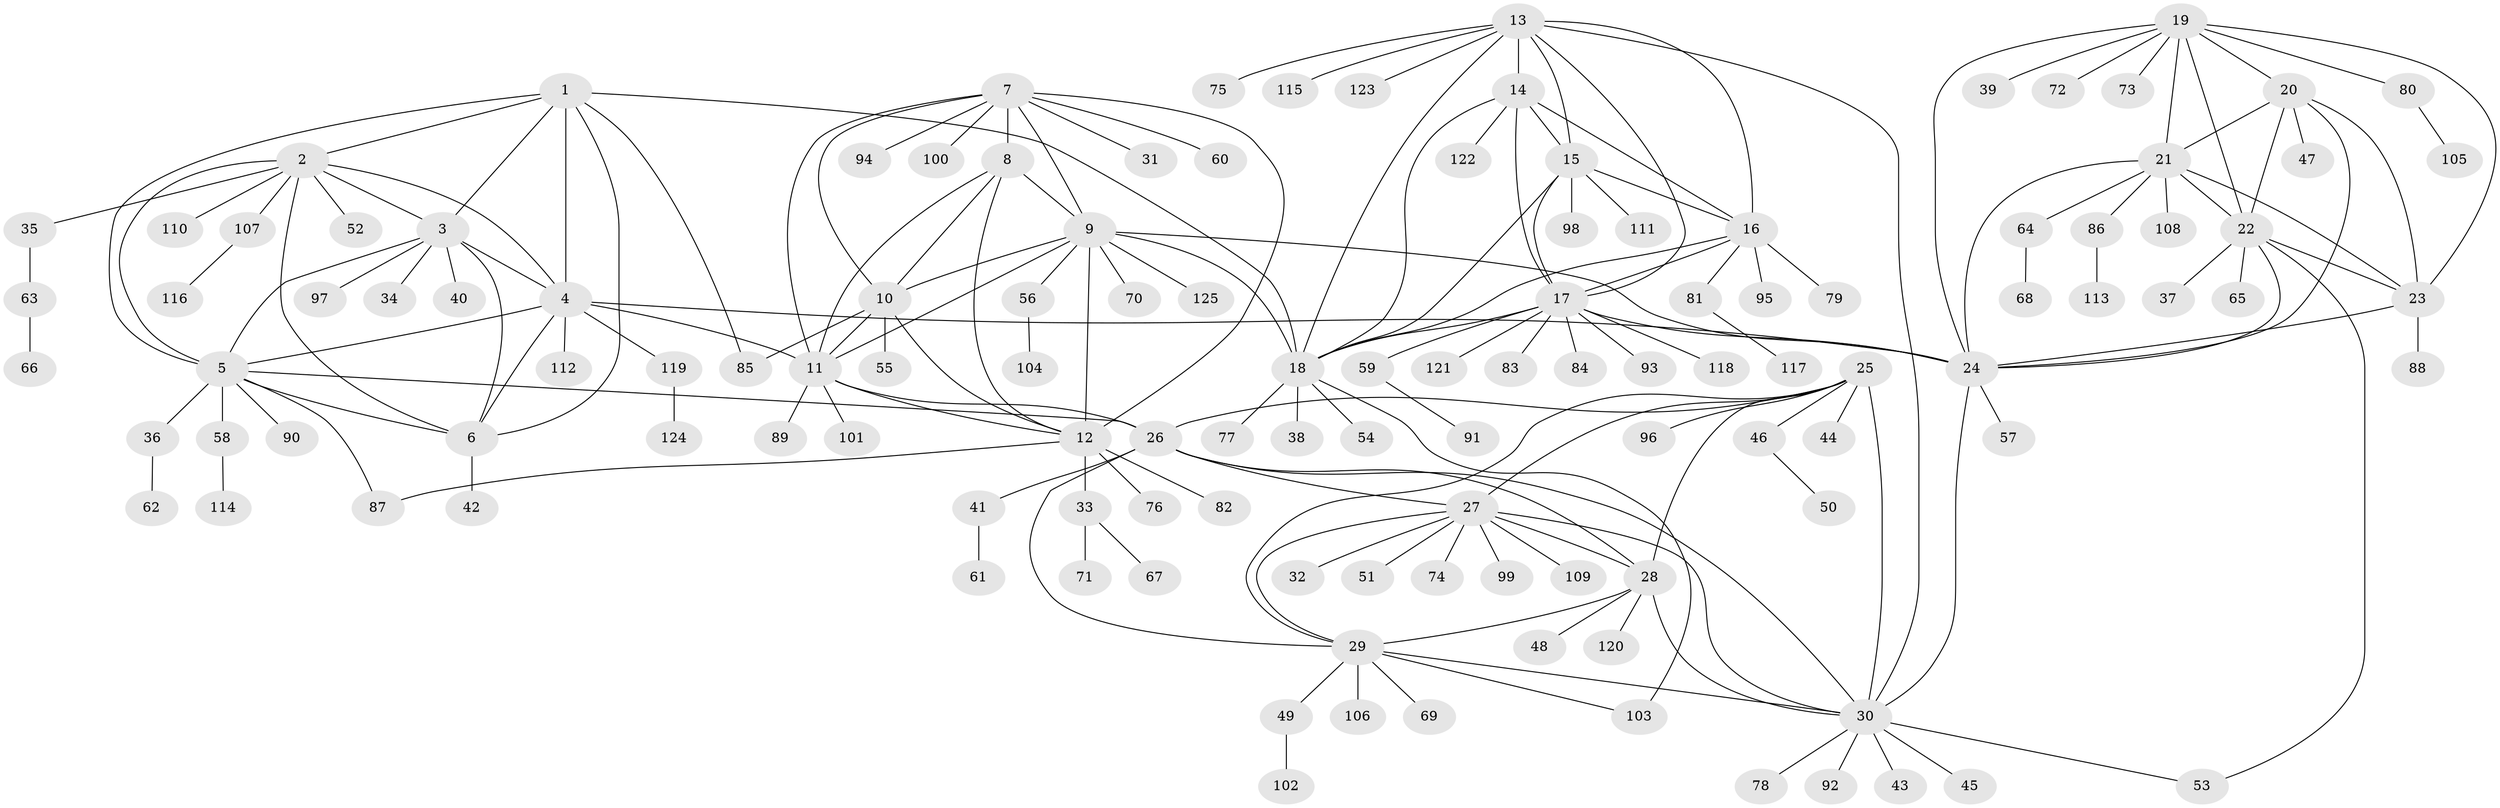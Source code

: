 // coarse degree distribution, {7: 0.06818181818181818, 8: 0.09090909090909091, 9: 0.045454545454545456, 5: 0.06818181818181818, 6: 0.03409090909090909, 11: 0.022727272727272728, 10: 0.011363636363636364, 1: 0.5113636363636364, 3: 0.011363636363636364, 2: 0.13636363636363635}
// Generated by graph-tools (version 1.1) at 2025/52/03/04/25 22:52:18]
// undirected, 125 vertices, 184 edges
graph export_dot {
  node [color=gray90,style=filled];
  1;
  2;
  3;
  4;
  5;
  6;
  7;
  8;
  9;
  10;
  11;
  12;
  13;
  14;
  15;
  16;
  17;
  18;
  19;
  20;
  21;
  22;
  23;
  24;
  25;
  26;
  27;
  28;
  29;
  30;
  31;
  32;
  33;
  34;
  35;
  36;
  37;
  38;
  39;
  40;
  41;
  42;
  43;
  44;
  45;
  46;
  47;
  48;
  49;
  50;
  51;
  52;
  53;
  54;
  55;
  56;
  57;
  58;
  59;
  60;
  61;
  62;
  63;
  64;
  65;
  66;
  67;
  68;
  69;
  70;
  71;
  72;
  73;
  74;
  75;
  76;
  77;
  78;
  79;
  80;
  81;
  82;
  83;
  84;
  85;
  86;
  87;
  88;
  89;
  90;
  91;
  92;
  93;
  94;
  95;
  96;
  97;
  98;
  99;
  100;
  101;
  102;
  103;
  104;
  105;
  106;
  107;
  108;
  109;
  110;
  111;
  112;
  113;
  114;
  115;
  116;
  117;
  118;
  119;
  120;
  121;
  122;
  123;
  124;
  125;
  1 -- 2;
  1 -- 3;
  1 -- 4;
  1 -- 5;
  1 -- 6;
  1 -- 18;
  1 -- 85;
  2 -- 3;
  2 -- 4;
  2 -- 5;
  2 -- 6;
  2 -- 35;
  2 -- 52;
  2 -- 107;
  2 -- 110;
  3 -- 4;
  3 -- 5;
  3 -- 6;
  3 -- 34;
  3 -- 40;
  3 -- 97;
  4 -- 5;
  4 -- 6;
  4 -- 11;
  4 -- 24;
  4 -- 112;
  4 -- 119;
  5 -- 6;
  5 -- 26;
  5 -- 36;
  5 -- 58;
  5 -- 87;
  5 -- 90;
  6 -- 42;
  7 -- 8;
  7 -- 9;
  7 -- 10;
  7 -- 11;
  7 -- 12;
  7 -- 31;
  7 -- 60;
  7 -- 94;
  7 -- 100;
  8 -- 9;
  8 -- 10;
  8 -- 11;
  8 -- 12;
  9 -- 10;
  9 -- 11;
  9 -- 12;
  9 -- 18;
  9 -- 24;
  9 -- 56;
  9 -- 70;
  9 -- 125;
  10 -- 11;
  10 -- 12;
  10 -- 55;
  10 -- 85;
  11 -- 12;
  11 -- 26;
  11 -- 89;
  11 -- 101;
  12 -- 33;
  12 -- 76;
  12 -- 82;
  12 -- 87;
  13 -- 14;
  13 -- 15;
  13 -- 16;
  13 -- 17;
  13 -- 18;
  13 -- 30;
  13 -- 75;
  13 -- 115;
  13 -- 123;
  14 -- 15;
  14 -- 16;
  14 -- 17;
  14 -- 18;
  14 -- 122;
  15 -- 16;
  15 -- 17;
  15 -- 18;
  15 -- 98;
  15 -- 111;
  16 -- 17;
  16 -- 18;
  16 -- 79;
  16 -- 81;
  16 -- 95;
  17 -- 18;
  17 -- 24;
  17 -- 59;
  17 -- 83;
  17 -- 84;
  17 -- 93;
  17 -- 118;
  17 -- 121;
  18 -- 38;
  18 -- 54;
  18 -- 77;
  18 -- 103;
  19 -- 20;
  19 -- 21;
  19 -- 22;
  19 -- 23;
  19 -- 24;
  19 -- 39;
  19 -- 72;
  19 -- 73;
  19 -- 80;
  20 -- 21;
  20 -- 22;
  20 -- 23;
  20 -- 24;
  20 -- 47;
  21 -- 22;
  21 -- 23;
  21 -- 24;
  21 -- 64;
  21 -- 86;
  21 -- 108;
  22 -- 23;
  22 -- 24;
  22 -- 37;
  22 -- 53;
  22 -- 65;
  23 -- 24;
  23 -- 88;
  24 -- 30;
  24 -- 57;
  25 -- 26;
  25 -- 27;
  25 -- 28;
  25 -- 29;
  25 -- 30;
  25 -- 44;
  25 -- 46;
  25 -- 96;
  26 -- 27;
  26 -- 28;
  26 -- 29;
  26 -- 30;
  26 -- 41;
  27 -- 28;
  27 -- 29;
  27 -- 30;
  27 -- 32;
  27 -- 51;
  27 -- 74;
  27 -- 99;
  27 -- 109;
  28 -- 29;
  28 -- 30;
  28 -- 48;
  28 -- 120;
  29 -- 30;
  29 -- 49;
  29 -- 69;
  29 -- 103;
  29 -- 106;
  30 -- 43;
  30 -- 45;
  30 -- 53;
  30 -- 78;
  30 -- 92;
  33 -- 67;
  33 -- 71;
  35 -- 63;
  36 -- 62;
  41 -- 61;
  46 -- 50;
  49 -- 102;
  56 -- 104;
  58 -- 114;
  59 -- 91;
  63 -- 66;
  64 -- 68;
  80 -- 105;
  81 -- 117;
  86 -- 113;
  107 -- 116;
  119 -- 124;
}
